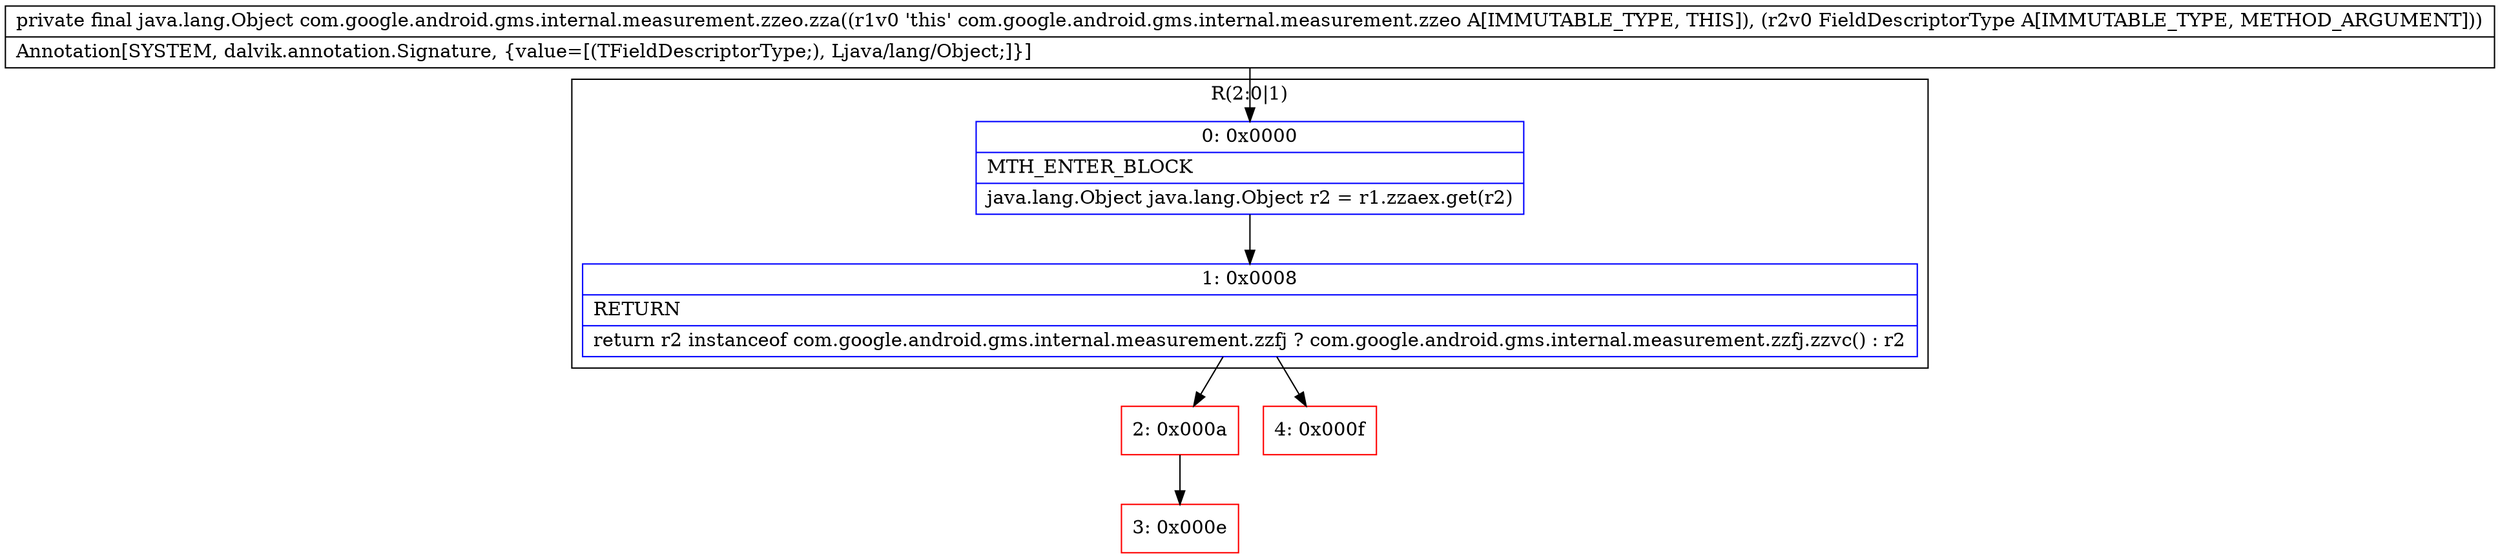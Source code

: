 digraph "CFG forcom.google.android.gms.internal.measurement.zzeo.zza(Lcom\/google\/android\/gms\/internal\/measurement\/zzeq;)Ljava\/lang\/Object;" {
subgraph cluster_Region_530776621 {
label = "R(2:0|1)";
node [shape=record,color=blue];
Node_0 [shape=record,label="{0\:\ 0x0000|MTH_ENTER_BLOCK\l|java.lang.Object java.lang.Object r2 = r1.zzaex.get(r2)\l}"];
Node_1 [shape=record,label="{1\:\ 0x0008|RETURN\l|return r2 instanceof com.google.android.gms.internal.measurement.zzfj ? com.google.android.gms.internal.measurement.zzfj.zzvc() : r2\l}"];
}
Node_2 [shape=record,color=red,label="{2\:\ 0x000a}"];
Node_3 [shape=record,color=red,label="{3\:\ 0x000e}"];
Node_4 [shape=record,color=red,label="{4\:\ 0x000f}"];
MethodNode[shape=record,label="{private final java.lang.Object com.google.android.gms.internal.measurement.zzeo.zza((r1v0 'this' com.google.android.gms.internal.measurement.zzeo A[IMMUTABLE_TYPE, THIS]), (r2v0 FieldDescriptorType A[IMMUTABLE_TYPE, METHOD_ARGUMENT]))  | Annotation[SYSTEM, dalvik.annotation.Signature, \{value=[(TFieldDescriptorType;), Ljava\/lang\/Object;]\}]\l}"];
MethodNode -> Node_0;
Node_0 -> Node_1;
Node_1 -> Node_2;
Node_1 -> Node_4;
Node_2 -> Node_3;
}

